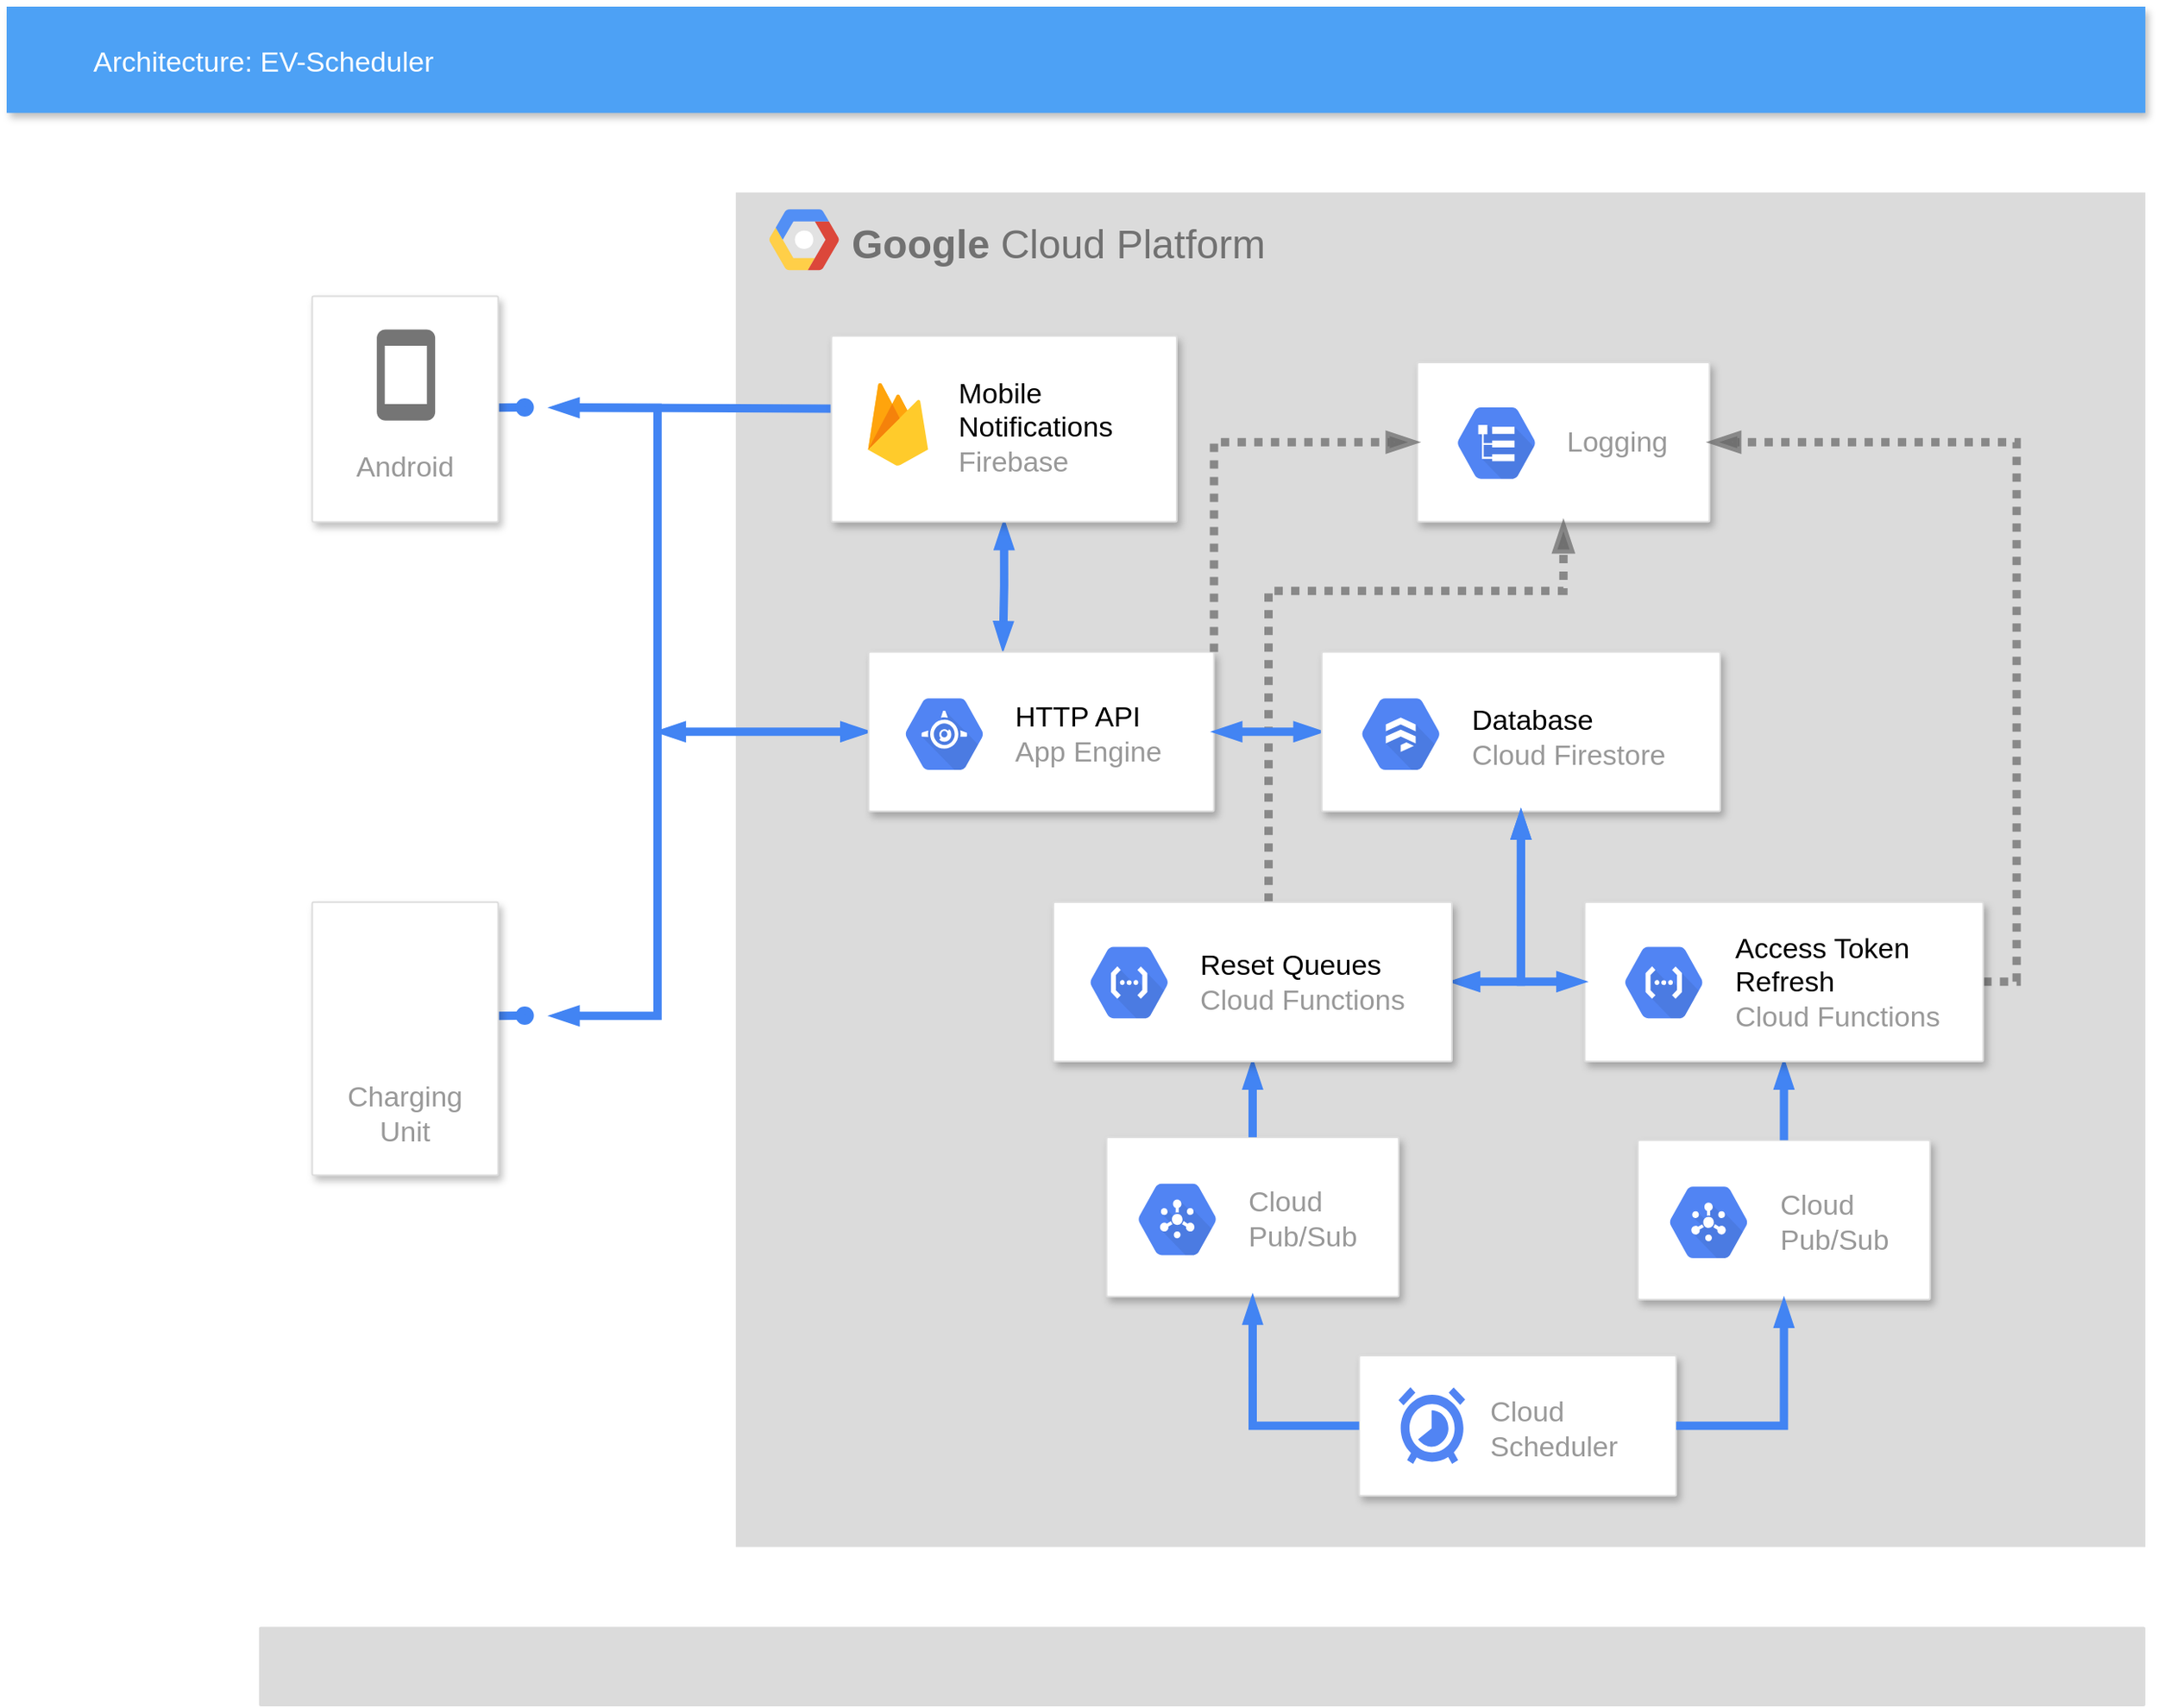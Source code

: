 <mxfile version="12.6.2" type="device"><diagram id="f106602c-feb2-e66a-4537-3a34d633f6aa" name="Page-1"><mxGraphModel dx="2370" dy="1373" grid="1" gridSize="10" guides="1" tooltips="1" connect="1" arrows="1" fold="1" page="1" pageScale="1" pageWidth="1654" pageHeight="1169" background="#ffffff" math="0" shadow="0"><root><mxCell id="0"/><mxCell id="1" parent="0"/><mxCell id="gbsGUnVsPDoJcM5-ncR9-19" value="" style="group;aspect=fixed;" vertex="1" connectable="0" parent="1"><mxGeometry x="170" y="50" width="1282.97" height="1020" as="geometry"/></mxCell><mxCell id="2" value="Architecture: EV-Scheduler" style="fillColor=#4DA1F5;strokeColor=none;shadow=1;gradientColor=none;fontSize=17;align=left;spacingLeft=50;fontColor=#ffffff;html=1;spacingTop=4;" parent="gbsGUnVsPDoJcM5-ncR9-19" vertex="1"><mxGeometry width="1282.97" height="63.75" as="geometry"/></mxCell><mxCell id="5" value="" style="edgeStyle=elbowEdgeStyle;fontSize=12;html=1;endArrow=oval;endFill=1;rounded=0;strokeWidth=5;endSize=6;startSize=4;dashed=0;strokeColor=#4284F3;elbow=vertical;" parent="gbsGUnVsPDoJcM5-ncR9-19" edge="1"><mxGeometry width="100" relative="1" as="geometry"><mxPoint x="294.844" y="240.582" as="sourcePoint"/><mxPoint x="310.782" y="240.656" as="targetPoint"/></mxGeometry></mxCell><mxCell id="11" value="" style="edgeStyle=elbowEdgeStyle;fontSize=12;html=1;endArrow=oval;endFill=1;rounded=0;strokeWidth=5;endSize=6;startSize=4;dashed=0;strokeColor=#4284F3;elbow=vertical;" parent="gbsGUnVsPDoJcM5-ncR9-19" edge="1"><mxGeometry width="100" relative="1" as="geometry"><mxPoint x="294.844" y="605.608" as="sourcePoint"/><mxPoint x="310.782" y="605.625" as="targetPoint"/><Array as="points"/></mxGeometry></mxCell><mxCell id="16" value="" style="rounded=1;absoluteArcSize=1;arcSize=2;html=1;strokeColor=none;gradientColor=none;shadow=0;dashed=0;strokeColor=none;fontSize=12;fontColor=#9E9E9E;align=left;verticalAlign=top;spacing=10;spacingTop=-4;fillColor=#DBDBDB;" parent="gbsGUnVsPDoJcM5-ncR9-19" vertex="1"><mxGeometry x="151.406" y="972.188" width="1131.564" height="47.812" as="geometry"/></mxCell><mxCell id="19" value="" style="fontSize=12;html=1;endArrow=blockThin;endFill=1;rounded=0;strokeWidth=5;endSize=4;startSize=4;dashed=0;strokeColor=#4284F3;startArrow=blockThin;startFill=1;edgeStyle=orthogonalEdgeStyle;" parent="gbsGUnVsPDoJcM5-ncR9-19" edge="1"><mxGeometry width="100" relative="1" as="geometry"><mxPoint x="326.719" y="240.656" as="sourcePoint"/><mxPoint x="326.719" y="605.625" as="targetPoint"/><Array as="points"><mxPoint x="390.469" y="240.656"/><mxPoint x="390.469" y="605.625"/></Array></mxGeometry></mxCell><mxCell id="3" value="Android" style="strokeColor=#dddddd;fillColor=#ffffff;shadow=1;strokeWidth=1;rounded=1;absoluteArcSize=1;arcSize=2;labelPosition=center;verticalLabelPosition=middle;align=center;verticalAlign=bottom;spacingLeft=0;fontColor=#999999;fontSize=17;whiteSpace=wrap;spacingBottom=2;html=1;spacing=20;spacingTop=0;" parent="gbsGUnVsPDoJcM5-ncR9-19" vertex="1"><mxGeometry x="183.281" y="173.719" width="111.563" height="135.469" as="geometry"/></mxCell><mxCell id="4" value="" style="dashed=0;html=1;fillColor=#757575;strokeColor=none;shape=mxgraph.gcp2.phone;part=1;spacing=2;spacingTop=0;spacingLeft=0;aspect=fixed;" parent="3" vertex="1"><mxGeometry x="0.5" width="35" height="54.68" relative="1" as="geometry"><mxPoint x="-17" y="20" as="offset"/></mxGeometry></mxCell><mxCell id="9" value="Charging Unit" style="strokeColor=#dddddd;fillColor=#ffffff;shadow=1;strokeWidth=1;rounded=1;absoluteArcSize=1;arcSize=2;labelPosition=center;verticalLabelPosition=middle;align=center;verticalAlign=bottom;spacingLeft=0;fontColor=#999999;fontSize=17;whiteSpace=wrap;spacingBottom=2;html=1;spacing=13;" parent="gbsGUnVsPDoJcM5-ncR9-19" vertex="1"><mxGeometry x="183.281" y="537.317" width="111.563" height="163.933" as="geometry"/></mxCell><mxCell id="8lsALIDaT8kiG6ihRraC-36" value="" style="shape=image;html=1;verticalAlign=top;verticalLabelPosition=bottom;labelBackgroundColor=#ffffff;imageAspect=0;aspect=fixed;image=https://cdn0.iconfinder.com/data/icons/30-hardware-line-icons/64/Processor-128.png" parent="gbsGUnVsPDoJcM5-ncR9-19" vertex="1"><mxGeometry x="204" y="557.812" width="71.719" height="71.719" as="geometry"/></mxCell><mxCell id="14" value="&lt;b style=&quot;font-size: 24px;&quot;&gt;Google &lt;/b&gt;Cloud Platform" style="fillColor=#DBDBDB;strokeColor=none;shadow=0;gradientColor=none;fontSize=24;align=left;spacing=10;fontColor=#717171;9E9E9E;verticalAlign=top;spacingTop=2;fontStyle=0;spacingLeft=60;html=1;" parent="gbsGUnVsPDoJcM5-ncR9-19" vertex="1"><mxGeometry x="437.389" y="111.562" width="845.581" height="812.812" as="geometry"/></mxCell><mxCell id="15" value="" style="shape=mxgraph.gcp2.google_cloud_platform;fillColor=#F6F6F6;strokeColor=none;shadow=0;gradientColor=none;aspect=fixed;" parent="14" vertex="1"><mxGeometry width="42" height="36.53" relative="1" as="geometry"><mxPoint x="20" y="10" as="offset"/></mxGeometry></mxCell><mxCell id="8lsALIDaT8kiG6ihRraC-82" value="" style="group" parent="14" vertex="1" connectable="0"><mxGeometry x="373.974" y="697.989" width="190.214" height="84.086" as="geometry"/></mxCell><mxCell id="8lsALIDaT8kiG6ihRraC-85" value="" style="group" parent="8lsALIDaT8kiG6ihRraC-82" vertex="1" connectable="0"><mxGeometry width="190.214" height="84.086" as="geometry"/></mxCell><mxCell id="8lsALIDaT8kiG6ihRraC-83" value="" style="strokeColor=#dddddd;fillColor=#ffffff;shadow=1;strokeWidth=1;rounded=1;absoluteArcSize=1;arcSize=2;fontSize=14;fontColor=#808080;align=left;html=1;" parent="8lsALIDaT8kiG6ihRraC-85" vertex="1"><mxGeometry width="190.214" height="84.086" as="geometry"/></mxCell><mxCell id="8lsALIDaT8kiG6ihRraC-81" value="&lt;div style=&quot;font-size: 17px&quot;&gt;&lt;font style=&quot;font-size: 17px&quot;&gt;Cloud &lt;br&gt;&lt;/font&gt;&lt;/div&gt;&lt;div style=&quot;font-size: 17px&quot;&gt;&lt;font style=&quot;font-size: 17px&quot;&gt;Scheduler&lt;/font&gt;&lt;/div&gt;" style="html=1;fillColor=#5184F3;strokeColor=none;verticalAlign=middle;labelPosition=right;verticalLabelPosition=middle;align=left;fontSize=11;fontStyle=0;fontColor=#999999;shape=mxgraph.gcp2.cloud_scheduler;aspect=fixed;spacing=15;spacingBottom=0;spacingTop=4;" parent="8lsALIDaT8kiG6ihRraC-85" vertex="1"><mxGeometry x="23.604" y="19" width="40" height="46" as="geometry"/></mxCell><mxCell id="8lsALIDaT8kiG6ihRraC-35" value="" style="fontSize=12;html=1;endArrow=blockThin;endFill=1;rounded=0;strokeWidth=5;endSize=4;startSize=4;dashed=0;strokeColor=#4284F3;startArrow=blockThin;startFill=1;edgeStyle=orthogonalEdgeStyle;exitX=0;exitY=0.5;exitDx=0;exitDy=0;" parent="gbsGUnVsPDoJcM5-ncR9-19" source="8lsALIDaT8kiG6ihRraC-119" edge="1"><mxGeometry width="100" relative="1" as="geometry"><mxPoint x="533.412" y="496.096" as="sourcePoint"/><mxPoint x="390.469" y="435.094" as="targetPoint"/><Array as="points"/></mxGeometry></mxCell><mxCell id="8lsALIDaT8kiG6ihRraC-73" value="" style="strokeColor=#dddddd;shadow=1;strokeWidth=1;rounded=1;absoluteArcSize=1;arcSize=2;" parent="gbsGUnVsPDoJcM5-ncR9-19" vertex="1"><mxGeometry x="846.282" y="213.562" width="175.313" height="95.625" as="geometry"/></mxCell><mxCell id="8lsALIDaT8kiG6ihRraC-74" value="Logging" style="dashed=0;connectable=0;html=1;fillColor=#5184F3;strokeColor=none;shape=mxgraph.gcp2.hexIcon;prIcon=logging;part=1;labelPosition=right;verticalLabelPosition=middle;align=left;verticalAlign=middle;spacingLeft=5;fontColor=#999999;fontSize=17;aspect=fixed;" parent="8lsALIDaT8kiG6ihRraC-73" vertex="1"><mxGeometry y="0.5" width="71" height="63.03" relative="1" as="geometry"><mxPoint x="12" y="-31" as="offset"/></mxGeometry></mxCell><mxCell id="8lsALIDaT8kiG6ihRraC-108" value="" style="fontSize=12;html=1;endArrow=blockThin;endFill=1;rounded=0;strokeWidth=5;endSize=4;startSize=4;dashed=0;strokeColor=#4284F3;startArrow=blockThin;startFill=1;edgeStyle=orthogonalEdgeStyle;exitX=0.5;exitY=1;exitDx=0;exitDy=0;" parent="gbsGUnVsPDoJcM5-ncR9-19" source="8lsALIDaT8kiG6ihRraC-128" edge="1"><mxGeometry width="100" relative="1" as="geometry"><mxPoint x="620.926" y="309.506" as="sourcePoint"/><mxPoint x="597.657" y="385.688" as="targetPoint"/></mxGeometry></mxCell><mxCell id="8lsALIDaT8kiG6ihRraC-109" style="edgeStyle=orthogonalEdgeStyle;rounded=0;orthogonalLoop=1;jettySize=auto;html=1;startArrow=none;startFill=0;strokeColor=#666666;endArrow=blockThin;endFill=1;strokeWidth=5;dashed=1;opacity=70;dashPattern=1 1;entryX=0.5;entryY=1;entryDx=0;entryDy=0;" parent="gbsGUnVsPDoJcM5-ncR9-19" target="8lsALIDaT8kiG6ihRraC-73" edge="1"><mxGeometry relative="1" as="geometry"><mxPoint x="757.032" y="537.094" as="sourcePoint"/><Array as="points"><mxPoint x="757.032" y="537.094"/><mxPoint x="757.032" y="350.625"/><mxPoint x="933.938" y="350.625"/></Array></mxGeometry></mxCell><mxCell id="8lsALIDaT8kiG6ihRraC-110" style="edgeStyle=orthogonalEdgeStyle;rounded=0;orthogonalLoop=1;jettySize=auto;html=1;exitX=1;exitY=0.5;exitDx=0;exitDy=0;entryX=1;entryY=0.5;entryDx=0;entryDy=0;startArrow=none;startFill=0;strokeColor=#666666;endArrow=blockThin;endFill=1;strokeWidth=5;dashed=1;opacity=70;dashPattern=1 1;" parent="gbsGUnVsPDoJcM5-ncR9-19" source="8lsALIDaT8kiG6ihRraC-126" target="8lsALIDaT8kiG6ihRraC-73" edge="1"><mxGeometry relative="1" as="geometry"><mxPoint x="964.447" y="666.263" as="sourcePoint"/><mxPoint x="892.501" y="325.125" as="targetPoint"/></mxGeometry></mxCell><mxCell id="8lsALIDaT8kiG6ihRraC-111" value="" style="fontSize=12;html=1;endArrow=none;endFill=0;rounded=0;strokeWidth=5;endSize=4;startSize=4;dashed=0;strokeColor=#4284F3;startArrow=none;startFill=0;edgeStyle=orthogonalEdgeStyle;entryX=0.006;entryY=0.391;entryDx=0;entryDy=0;entryPerimeter=0;" parent="gbsGUnVsPDoJcM5-ncR9-19" target="8lsALIDaT8kiG6ihRraC-128" edge="1"><mxGeometry width="100" relative="1" as="geometry"><mxPoint x="342.657" y="240.656" as="sourcePoint"/><mxPoint x="532.951" y="261.694" as="targetPoint"/></mxGeometry></mxCell><mxCell id="8lsALIDaT8kiG6ihRraC-115" value="" style="strokeColor=#dddddd;shadow=1;strokeWidth=1;rounded=1;absoluteArcSize=1;arcSize=2;fillColor=#ffffff;" parent="gbsGUnVsPDoJcM5-ncR9-19" vertex="1"><mxGeometry x="978.563" y="680.254" width="175.313" height="95.625" as="geometry"/></mxCell><mxCell id="8lsALIDaT8kiG6ihRraC-116" value="Cloud&#xA;Pub/Sub" style="dashed=0;connectable=0;html=1;fillColor=#5184F3;strokeColor=none;shape=mxgraph.gcp2.hexIcon;prIcon=cloud_pubsub;part=1;labelPosition=right;verticalLabelPosition=middle;align=left;verticalAlign=middle;spacingLeft=5;fontColor=#999999;fontSize=17;aspect=fixed;" parent="8lsALIDaT8kiG6ihRraC-115" vertex="1"><mxGeometry y="0.5" width="71" height="63.03" relative="1" as="geometry"><mxPoint x="7" y="-30" as="offset"/></mxGeometry></mxCell><mxCell id="8lsALIDaT8kiG6ihRraC-86" value="" style="fontSize=12;html=1;endArrow=blockThin;endFill=1;rounded=0;strokeWidth=5;endSize=4;startSize=4;dashed=0;strokeColor=#4284F3;startArrow=none;startFill=0;edgeStyle=orthogonalEdgeStyle;entryX=0.5;entryY=1;entryDx=0;entryDy=0;exitX=1;exitY=0.5;exitDx=0;exitDy=0;" parent="gbsGUnVsPDoJcM5-ncR9-19" source="8lsALIDaT8kiG6ihRraC-83" target="8lsALIDaT8kiG6ihRraC-115" edge="1"><mxGeometry width="100" relative="1" as="geometry"><mxPoint x="697.091" y="700.224" as="sourcePoint"/><mxPoint x="787.313" y="751.75" as="targetPoint"/></mxGeometry></mxCell><mxCell id="8lsALIDaT8kiG6ihRraC-118" value="" style="fontSize=12;html=1;endArrow=blockThin;endFill=1;rounded=0;strokeWidth=5;endSize=4;startSize=4;dashed=0;strokeColor=#4284F3;startArrow=none;startFill=0;edgeStyle=orthogonalEdgeStyle;entryX=0.5;entryY=1;entryDx=0;entryDy=0;exitX=0.5;exitY=0;exitDx=0;exitDy=0;" parent="gbsGUnVsPDoJcM5-ncR9-19" source="8lsALIDaT8kiG6ihRraC-115" target="8lsALIDaT8kiG6ihRraC-126" edge="1"><mxGeometry width="100" relative="1" as="geometry"><mxPoint x="844.157" y="801.879" as="sourcePoint"/><mxPoint x="1034.193" y="653.737" as="targetPoint"/></mxGeometry></mxCell><mxCell id="8lsALIDaT8kiG6ihRraC-119" value="" style="strokeColor=#dddddd;shadow=1;strokeWidth=1;rounded=1;absoluteArcSize=1;arcSize=2;fillColor=#ffffff;" parent="gbsGUnVsPDoJcM5-ncR9-19" vertex="1"><mxGeometry x="517.077" y="387.281" width="207.188" height="95.625" as="geometry"/></mxCell><mxCell id="8lsALIDaT8kiG6ihRraC-120" value="&lt;font style=&quot;font-size: 17px&quot; color=&quot;#000000&quot;&gt;HTTP API&lt;/font&gt;&lt;font style=&quot;font-size: 17px&quot;&gt;&lt;br&gt;App Engine&lt;/font&gt;" style="dashed=0;connectable=0;html=1;fillColor=#5184F3;strokeColor=none;shape=mxgraph.gcp2.hexIcon;prIcon=app_engine;part=1;labelPosition=right;verticalLabelPosition=middle;align=left;verticalAlign=middle;spacingLeft=5;fontColor=#999999;fontSize=12;aspect=fixed;" parent="8lsALIDaT8kiG6ihRraC-119" vertex="1"><mxGeometry y="0.5" width="71" height="63.03" relative="1" as="geometry"><mxPoint x="10" y="-30" as="offset"/></mxGeometry></mxCell><mxCell id="8lsALIDaT8kiG6ihRraC-105" value="" style="fontSize=12;html=1;endArrow=blockThin;endFill=1;rounded=0;strokeWidth=5;endSize=4;startSize=4;dashed=0;strokeColor=#4284F3;startArrow=blockThin;startFill=1;edgeStyle=orthogonalEdgeStyle;exitX=0;exitY=0.5;exitDx=0;exitDy=0;entryX=1;entryY=0.5;entryDx=0;entryDy=0;" parent="gbsGUnVsPDoJcM5-ncR9-19" source="8lsALIDaT8kiG6ihRraC-124" target="8lsALIDaT8kiG6ihRraC-119" edge="1"><mxGeometry width="100" relative="1" as="geometry"><mxPoint x="788.412" y="435.533" as="sourcePoint"/><mxPoint x="707.626" y="435.094" as="targetPoint"/></mxGeometry></mxCell><mxCell id="8lsALIDaT8kiG6ihRraC-124" value="" style="strokeColor=#dddddd;shadow=1;strokeWidth=1;rounded=1;absoluteArcSize=1;arcSize=2;fillColor=#ffffff;" parent="gbsGUnVsPDoJcM5-ncR9-19" vertex="1"><mxGeometry x="788.907" y="387.281" width="239.063" height="95.625" as="geometry"/></mxCell><mxCell id="8lsALIDaT8kiG6ihRraC-125" value="&lt;font style=&quot;font-size: 17px&quot; color=&quot;#000000&quot;&gt;Database&lt;/font&gt;&lt;font style=&quot;font-size: 17px&quot;&gt;&lt;br&gt;Cloud Firestore&lt;/font&gt;" style="dashed=0;connectable=0;html=1;fillColor=#5184F3;strokeColor=none;shape=mxgraph.gcp2.hexIcon;prIcon=cloud_firestore;part=1;labelPosition=right;verticalLabelPosition=middle;align=left;verticalAlign=middle;spacingLeft=5;fontColor=#999999;fontSize=12;aspect=fixed;spacingTop=4;" parent="8lsALIDaT8kiG6ihRraC-124" vertex="1"><mxGeometry y="0.5" width="71" height="63.03" relative="1" as="geometry"><mxPoint x="12" y="-30" as="offset"/></mxGeometry></mxCell><mxCell id="8lsALIDaT8kiG6ihRraC-67" value="" style="fontSize=12;html=1;endArrow=blockThin;endFill=1;rounded=0;strokeWidth=5;endSize=4;startSize=4;dashed=0;strokeColor=#4284F3;startArrow=blockThin;startFill=1;edgeStyle=orthogonalEdgeStyle;entryX=0.5;entryY=1;entryDx=0;entryDy=0;exitX=1;exitY=0.5;exitDx=0;exitDy=0;" parent="gbsGUnVsPDoJcM5-ncR9-19" source="6oZrSNU-p5ZtY50Uz7h8-22" target="8lsALIDaT8kiG6ihRraC-124" edge="1"><mxGeometry width="100" relative="1" as="geometry"><mxPoint x="876.412" y="557.812" as="sourcePoint"/><mxPoint x="876.344" y="487.193" as="targetPoint"/></mxGeometry></mxCell><mxCell id="8lsALIDaT8kiG6ihRraC-126" value="" style="strokeColor=#dddddd;shadow=1;strokeWidth=1;rounded=1;absoluteArcSize=1;arcSize=2;fillColor=#ffffff;" parent="gbsGUnVsPDoJcM5-ncR9-19" vertex="1"><mxGeometry x="946.688" y="537.317" width="239.063" height="95.625" as="geometry"/></mxCell><mxCell id="8lsALIDaT8kiG6ihRraC-127" value="&lt;div style=&quot;font-size: 17px;&quot;&gt;&lt;font style=&quot;font-size: 17px;&quot; color=&quot;#000000&quot;&gt;Access Token &lt;br style=&quot;font-size: 17px;&quot;&gt;&lt;/font&gt;&lt;/div&gt;&lt;div style=&quot;font-size: 17px;&quot;&gt;&lt;font style=&quot;font-size: 17px;&quot; color=&quot;#000000&quot;&gt;Refresh&lt;/font&gt;&lt;/div&gt;Cloud Functions" style="dashed=0;connectable=0;html=1;fillColor=#5184F3;strokeColor=none;shape=mxgraph.gcp2.hexIcon;prIcon=cloud_functions;part=1;labelPosition=right;verticalLabelPosition=middle;align=left;verticalAlign=middle;spacingLeft=5;fontColor=#999999;fontSize=17;aspect=fixed;" parent="8lsALIDaT8kiG6ihRraC-126" vertex="1"><mxGeometry y="0.5" width="71" height="63.03" relative="1" as="geometry"><mxPoint x="12" y="-31" as="offset"/></mxGeometry></mxCell><mxCell id="8lsALIDaT8kiG6ihRraC-130" value="" style="group;fontSize=18;" parent="gbsGUnVsPDoJcM5-ncR9-19" vertex="1" connectable="0"><mxGeometry x="494.764" y="197.625" width="207.188" height="111.562" as="geometry"/></mxCell><mxCell id="8lsALIDaT8kiG6ihRraC-128" value="" style="strokeColor=#dddddd;shadow=1;strokeWidth=1;rounded=1;absoluteArcSize=1;arcSize=2;fillColor=#ffffff;" parent="8lsALIDaT8kiG6ihRraC-130" vertex="1"><mxGeometry width="207.188" height="111.562" as="geometry"/></mxCell><mxCell id="8lsALIDaT8kiG6ihRraC-129" value="&lt;div style=&quot;font-size: 17px;&quot;&gt;&lt;font style=&quot;font-size: 17px;&quot; color=&quot;#000000&quot;&gt;Mobile &lt;br style=&quot;font-size: 17px;&quot;&gt;&lt;/font&gt;&lt;/div&gt;&lt;div style=&quot;font-size: 17px;&quot;&gt;&lt;font style=&quot;font-size: 17px;&quot; color=&quot;#000000&quot;&gt;Notifications&lt;/font&gt;&lt;/div&gt;Firebase" style="dashed=0;connectable=0;html=1;fillColor=#5184F3;strokeColor=none;shape=mxgraph.gcp2.firebase;part=1;labelPosition=right;verticalLabelPosition=middle;align=left;verticalAlign=middle;spacingLeft=16;fontColor=#999999;fontSize=17;aspect=fixed;spacingTop=4;spacingRight=0;" parent="8lsALIDaT8kiG6ihRraC-128" vertex="1"><mxGeometry width="36" height="50.01" relative="1" as="geometry"><mxPoint x="22" y="28" as="offset"/></mxGeometry></mxCell><mxCell id="6oZrSNU-p5ZtY50Uz7h8-19" value="" style="strokeColor=#dddddd;shadow=1;strokeWidth=1;rounded=1;absoluteArcSize=1;arcSize=2;fillColor=#ffffff;" parent="gbsGUnVsPDoJcM5-ncR9-19" vertex="1"><mxGeometry x="659.813" y="678.438" width="175.313" height="95.625" as="geometry"/></mxCell><mxCell id="6oZrSNU-p5ZtY50Uz7h8-20" value="Cloud&#xA;Pub/Sub" style="dashed=0;connectable=0;html=1;fillColor=#5184F3;strokeColor=none;shape=mxgraph.gcp2.hexIcon;prIcon=cloud_pubsub;part=1;labelPosition=right;verticalLabelPosition=middle;align=left;verticalAlign=middle;spacingLeft=5;fontColor=#999999;fontSize=17;aspect=fixed;" parent="6oZrSNU-p5ZtY50Uz7h8-19" vertex="1"><mxGeometry y="0.5" width="71" height="63.03" relative="1" as="geometry"><mxPoint x="7" y="-30" as="offset"/></mxGeometry></mxCell><mxCell id="6oZrSNU-p5ZtY50Uz7h8-21" value="" style="fontSize=12;html=1;endArrow=blockThin;endFill=1;rounded=0;strokeWidth=5;endSize=4;startSize=4;dashed=0;strokeColor=#4284F3;startArrow=none;startFill=0;edgeStyle=orthogonalEdgeStyle;entryX=0.5;entryY=1;entryDx=0;entryDy=0;exitX=0.5;exitY=0;exitDx=0;exitDy=0;" parent="gbsGUnVsPDoJcM5-ncR9-19" source="6oZrSNU-p5ZtY50Uz7h8-19" target="6oZrSNU-p5ZtY50Uz7h8-22" edge="1"><mxGeometry width="100" relative="1" as="geometry"><mxPoint x="525.407" y="801.879" as="sourcePoint"/><mxPoint x="715.443" y="653.737" as="targetPoint"/></mxGeometry></mxCell><mxCell id="6oZrSNU-p5ZtY50Uz7h8-22" value="" style="strokeColor=#dddddd;shadow=1;strokeWidth=1;rounded=1;absoluteArcSize=1;arcSize=2;fillColor=#ffffff;" parent="gbsGUnVsPDoJcM5-ncR9-19" vertex="1"><mxGeometry x="627.938" y="537.317" width="239.063" height="95.625" as="geometry"/></mxCell><mxCell id="6oZrSNU-p5ZtY50Uz7h8-23" value="&lt;div style=&quot;font-size: 17px&quot;&gt;&lt;font style=&quot;font-size: 17px&quot; color=&quot;#000000&quot;&gt;Reset Queues&lt;/font&gt;&lt;/div&gt;&lt;div style=&quot;font-size: 17px&quot;&gt;&lt;font style=&quot;font-size: 17px&quot;&gt;Cloud Functions&lt;/font&gt;&lt;/div&gt;" style="dashed=0;connectable=0;html=1;fillColor=#5184F3;strokeColor=none;shape=mxgraph.gcp2.hexIcon;prIcon=cloud_functions;part=1;labelPosition=right;verticalLabelPosition=middle;align=left;verticalAlign=middle;spacingLeft=5;fontColor=#999999;fontSize=12;aspect=fixed;" parent="6oZrSNU-p5ZtY50Uz7h8-22" vertex="1"><mxGeometry y="0.5" width="71" height="63.03" relative="1" as="geometry"><mxPoint x="10" y="-31" as="offset"/></mxGeometry></mxCell><mxCell id="6oZrSNU-p5ZtY50Uz7h8-29" value="" style="fontSize=12;html=1;endArrow=blockThin;endFill=1;rounded=0;strokeWidth=5;endSize=4;startSize=4;dashed=0;strokeColor=#4284F3;startArrow=blockThin;startFill=1;edgeStyle=orthogonalEdgeStyle;exitX=0;exitY=0.5;exitDx=0;exitDy=0;entryX=0.5;entryY=1;entryDx=0;entryDy=0;" parent="gbsGUnVsPDoJcM5-ncR9-19" source="8lsALIDaT8kiG6ihRraC-126" target="8lsALIDaT8kiG6ihRraC-124" edge="1"><mxGeometry width="100" relative="1" as="geometry"><mxPoint x="884.532" y="600.844" as="sourcePoint"/><mxPoint x="916.407" y="494.062" as="targetPoint"/></mxGeometry></mxCell><mxCell id="6oZrSNU-p5ZtY50Uz7h8-30" value="" style="fontSize=12;html=1;endArrow=blockThin;endFill=1;rounded=0;strokeWidth=5;endSize=4;startSize=4;dashed=0;strokeColor=#4284F3;startArrow=none;startFill=0;edgeStyle=orthogonalEdgeStyle;entryX=0.5;entryY=1;entryDx=0;entryDy=0;exitX=0;exitY=0.5;exitDx=0;exitDy=0;" parent="gbsGUnVsPDoJcM5-ncR9-19" source="8lsALIDaT8kiG6ihRraC-83" target="6oZrSNU-p5ZtY50Uz7h8-19" edge="1"><mxGeometry width="100" relative="1" as="geometry"><mxPoint x="626.344" y="941.406" as="sourcePoint"/><mxPoint x="1098.095" y="899.969" as="targetPoint"/></mxGeometry></mxCell><mxCell id="6oZrSNU-p5ZtY50Uz7h8-35" style="edgeStyle=orthogonalEdgeStyle;rounded=0;orthogonalLoop=1;jettySize=auto;html=1;exitX=1;exitY=0;exitDx=0;exitDy=0;entryX=0;entryY=0.5;entryDx=0;entryDy=0;startArrow=none;startFill=0;strokeColor=#666666;endArrow=blockThin;endFill=1;strokeWidth=5;dashed=1;opacity=70;dashPattern=1 1;" parent="gbsGUnVsPDoJcM5-ncR9-19" source="8lsALIDaT8kiG6ihRraC-119" target="8lsALIDaT8kiG6ihRraC-73" edge="1"><mxGeometry relative="1" as="geometry"><mxPoint x="825.563" y="553.031" as="sourcePoint"/><mxPoint x="892.501" y="325.125" as="targetPoint"/><Array as="points"><mxPoint x="725.157" y="387.281"/><mxPoint x="725.157" y="261.375"/></Array></mxGeometry></mxCell></root></mxGraphModel></diagram></mxfile>